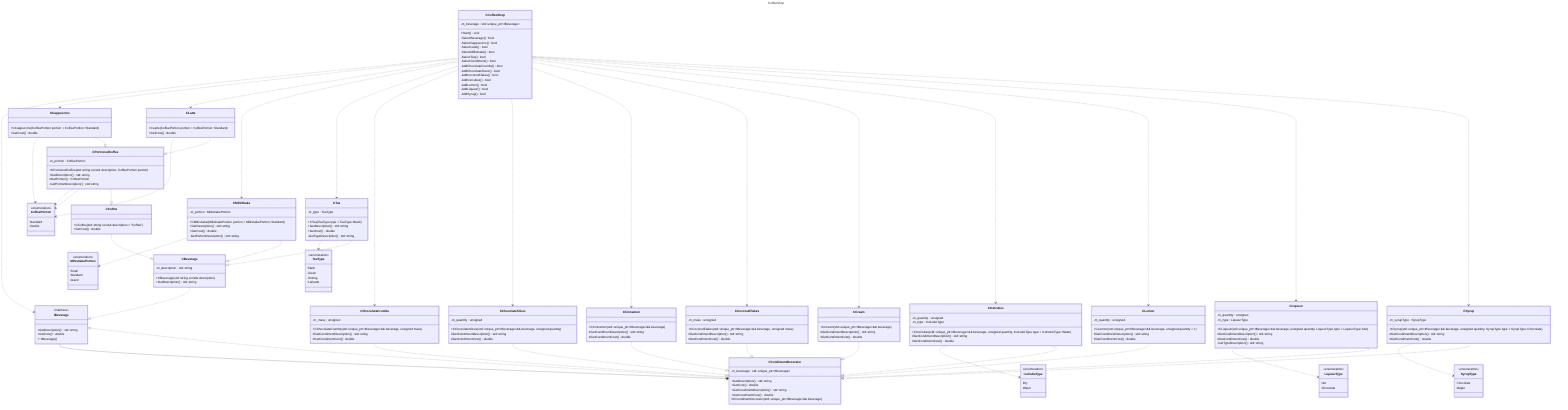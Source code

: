---
title: CoffeeShop
---
classDiagram
    class CCoffeeShop{
        +Start() void
        -m_beverage : std::unique_ptr~IBeverage~
        -SelectBeverage() bool
        -SelectCappuccino() bool
        -SelectLatte() bool
        -SelectMilkshake() bool
        -SelectTea() bool
        -SelectCondiment() bool
        -AddChocolateCrumbs() bool
        -AddChocolateSlices() bool
        -AddCoconutFlakes() bool
        -AddIceCubes() bool
        -AddLemon() bool
        -AddLiqueur() bool
        -AddSyrup() bool
    }
    class IBeverage{
        <<interface>>
        +GetDescription()* std::string
        +GetCost()* double
        +~IBeverage()*
    }
    class CBeverage{
        +CBeverage(std::string const& description)
        +GetDescription() std::string
        -m_description : std::string
    }
    class CCoffee{
        +CCoffee(std::string const& description = "Coffee")
        +GetCost() double
    }
    class CoffeePortion{
        <<enumeration>>
        Standard
        Double
    }
    class CPortionedCoffee{
        +CPortionedCoffee(std::string const& description, CoffeePortion portion)
        +GetDescription() std::string
        #GetPortion() CoffeePortion
        -GetPortionDescription() std::string
        -m_portion : CoffeePortion
    }
    class CCappuccino{
        +CCappuccino(CoffeePortion portion = CoffeePortion::Standard)
        +GetCost() double
    }
    class CLatte{
        +CLatte(CoffeePortion portion = CoffeePortion::Standard)
        +GetCost() double
    }
    class MilkshakePortion{
        <<enumeration>>
        Small
        Standard
        Grand
    }
    class CMilkShake{
        +CMilkshake(MilkshakePortion portion = MilkshakePortion::Standard)
        +GetDescription() std::string
        +GetCost() double
        -GetPortionDescription() std::string
        -m_portion : MilkshakePortion
    }
    class TeaType{
        <<enumeration>>
        Black
        Green
        Oolong
        Karkade
    }
    class CTea{
        +CTea(TeaType type = TeaType::Black)
        +GetDescription() std::string
        +GetCost() double
        -GetTypeDescription() std::string
        -m_type : TeaType
    }
    class CCondimentDecorator{
        +GetDescription() std::string
        +GetCost() double
        +GetCondimentDescription()* std::string
        +GetCondimentCost()* double
        #CCondimentDecorator(std::unique_ptr~IBeverage~&& beverage)
        -m_beverage : std::unique_ptr~IBeverage~
    }
    class CChocolateCrumbs{
        +CChocolateCrumbs(std::unique_ptr~IBeverage~&& beverage, unsigned mass)
        #GetCondimentDescription() std::string
        #GetCondimentCost() double
        -m_mass : unsigned
    }
    class CChocolateSlices{
        +CChocolateSlices(std::unique_ptr~IBeverage~&& beverage, unsigned quantity)
        #GetCondimentDescription() std::string
        #GetCondimentCost() double
        -m_quantity : unsigned
    }
    class CCinnamon{
        +CCinnamon(std::unique_ptr~IBeverage~&& beverage)
        #GetCondimentDescription() std::string
        #GetCondimentCost() double
    }
    class CCoconutFlakes{
        +CCoconutFlakes(std::unique_ptr~IBeverage~&& beverage, unsigned mass)
        #GetCondimentDescription() std::string
        #GetCondimentCost() double
        -m_mass : unsigned
    }
    class CCream{
        +CCream(std::unique_ptr~IBeverage~&& beverage)
        #GetCondimentDescription() std::string
        #GetCondimentCost() double
    }
    class IceCubeType{
        <<enumeration>>
        Dry
        Water
    }
    class CIceCubes{
        +CIceCubes(std::unique_ptr~IBeverage~&& beverage, unsigned quantity, IceCubeType type = IceCubeType::Water)
        #GetCondimentDescription() std::string
        #GetCondimentCost() double
        -m_quantity : unsigned
        -m_type : IceCubeType
    }
    class CLemon{
        +CLemon(std::unique_ptr~IBeverage~&& beverage, unsigned quantity = 1)
        #GetCondimentDescription() std::string
        #GetCondimentCost() double
        -m_quantity : unsigned
    }
    class LiqueurType{
        <<enumeration>>
        Nut
        Chocolate
    }
    class CLiqueur{
        +CLiqueur(std::unique_ptr~IBeverage~&& beverage, unsigned quantity, LiqueurType type = LiqueurType::Nut)
        #GetCondimentDescription() std::string
        #GetCondimentCost() double
        -GetTypeDescription() std::string
        -m_quantity : unsigned
        -m_type : LiqueurType
    }
    class SyrupType{
        <<enumeration>>
        Chocolate
        Maple
    }
    class CSyrup{
        +CSyrup(std::unique_ptr~IBeverage~&& beverage, unsigned quantity, SyrupType type = SyrupType::Chocolate)
        #GetCondimentDescription() std::string
        #GetCondimentCost() double
        -m_syrupType : SyrupType
    }
    CCoffeeShop ..> IBeverage
    CCoffeeShop ..> CCappuccino
    CCoffeeShop ..> CLatte
    CCoffeeShop ..> CMilkShake
    CCoffeeShop ..> CTea
    CCoffeeShop ..> CChocolateCrumbs
    CCoffeeShop ..> CChocolateSlices
    CCoffeeShop ..> CCinnamon
    CCoffeeShop ..> CCoconutFlakes
    CCoffeeShop ..> CCream
    CCoffeeShop ..> CIceCubes
    CCoffeeShop ..> CLemon
    CCoffeeShop ..> CLiqueur
    CCoffeeShop ..> CSyrup
    CPortionedCoffee ..> CoffeePortion
    CCappuccino ..> CoffeePortion
    CLatte ..> CoffeePortion
    CTea ..> TeaType
    CIceCubes ..> IceCubeType
    CMilkShake ..> MilkshakePortion
    CLiqueur ..> LiqueurType
    CSyrup ..> SyrupType
    CPortionedCoffee ..> CoffeePortion
    CBeverage ..|> IBeverage
    CCoffee ..|> CBeverage
    CPortionedCoffee ..|> CCoffee
    CMilkShake ..|> CBeverage
    CTea ..|> CBeverage
    CCappuccino ..|> CPortionedCoffee
    CLatte ..|> CPortionedCoffee
    CCondimentDecorator ..|> IBeverage
    CChocolateCrumbs ..|> CCondimentDecorator
    CChocolateSlices ..|> CCondimentDecorator
    CCinnamon ..|> CCondimentDecorator
    CCoconutFlakes ..|> CCondimentDecorator
    CCream ..|> CCondimentDecorator
    CIceCubes ..|> CCondimentDecorator
    CLemon ..|> CCondimentDecorator
    CLiqueur ..|> CCondimentDecorator
    CSyrup ..|> CCondimentDecorator
    IBeverage --* CCondimentDecorator